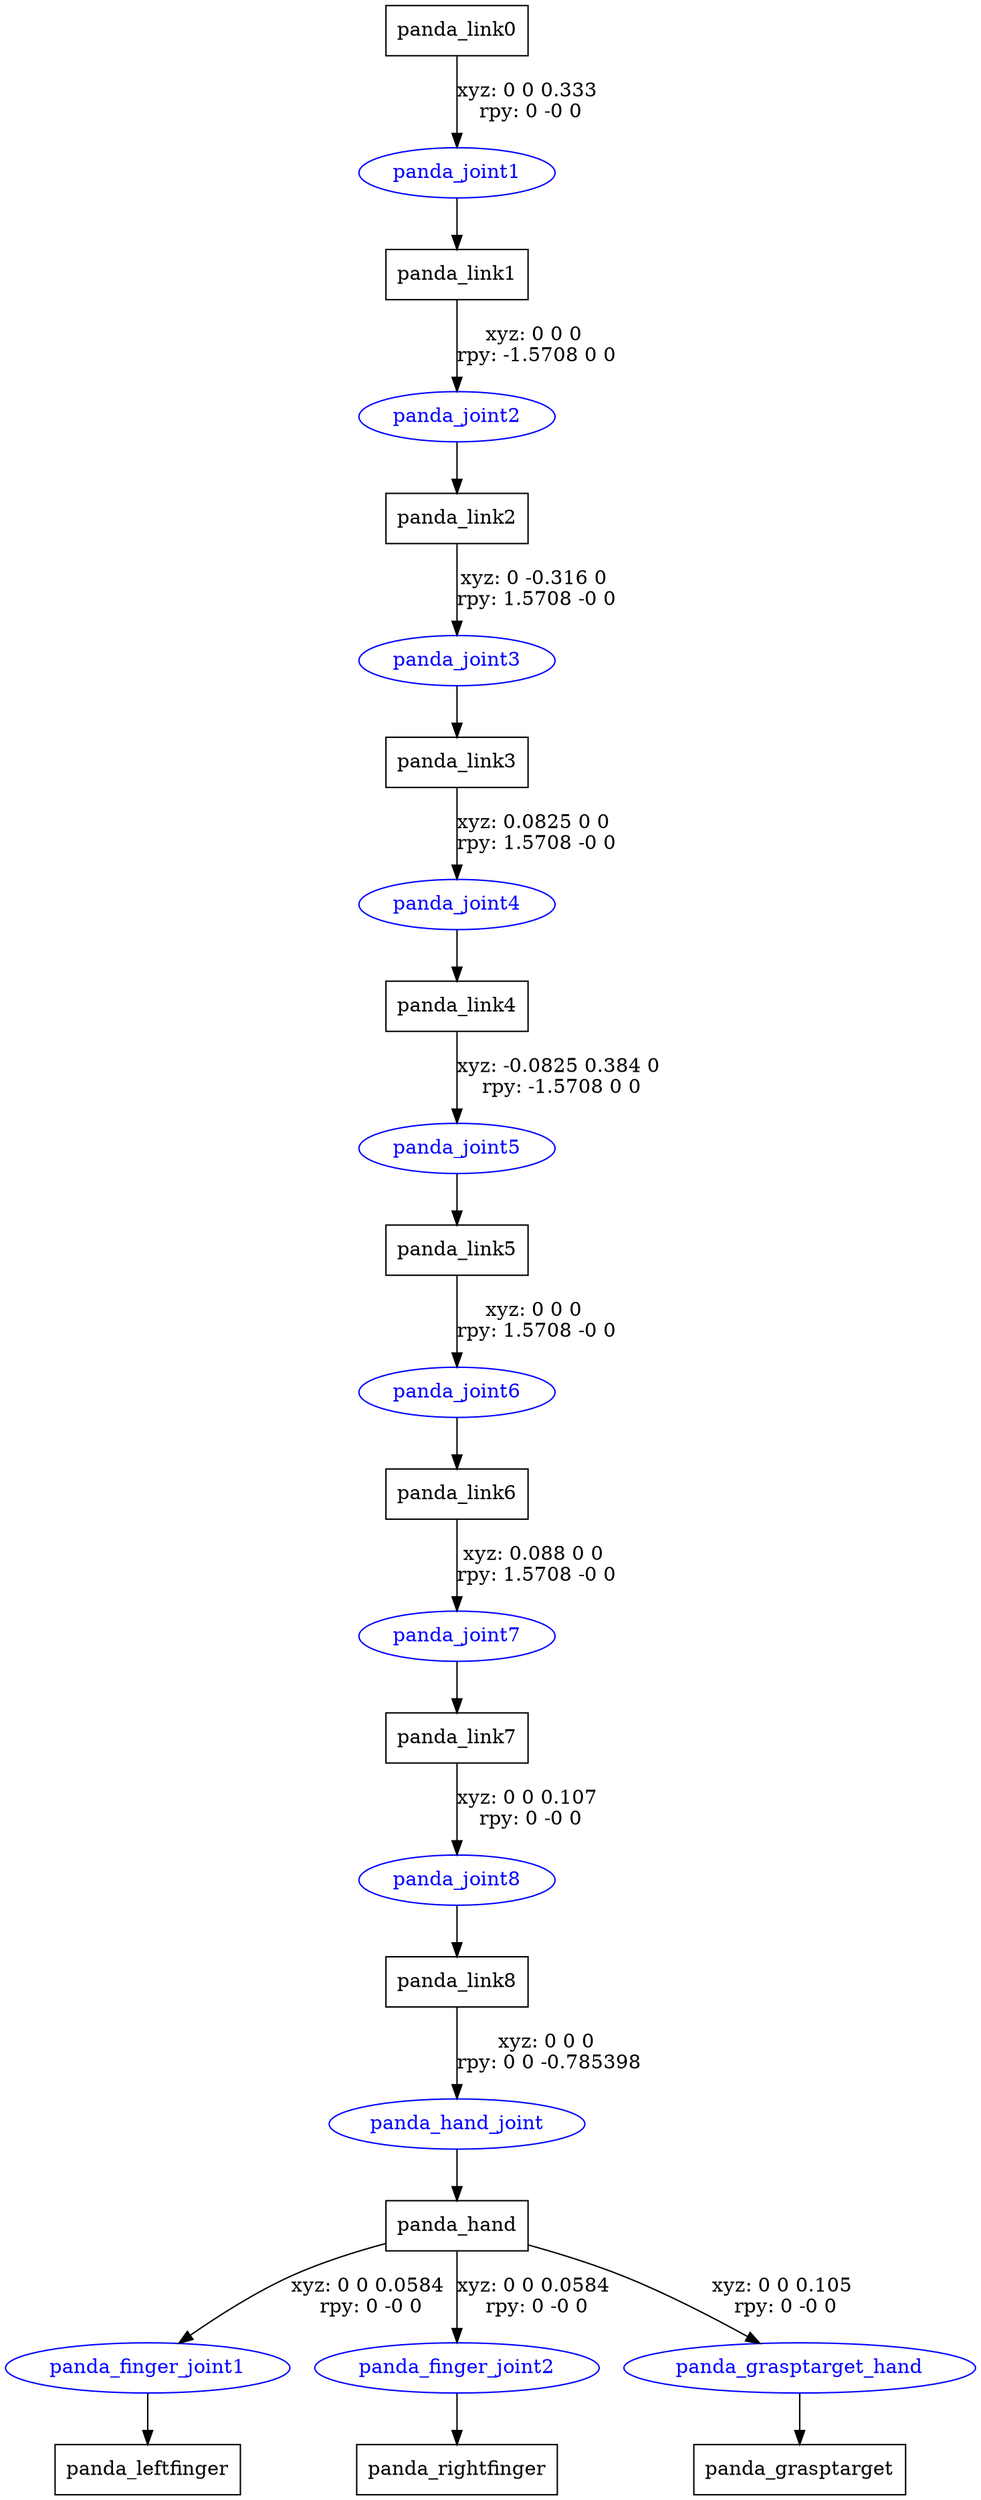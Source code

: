 digraph G {
node [shape=box];
"panda_link0" [label="panda_link0"];
"panda_link1" [label="panda_link1"];
"panda_link2" [label="panda_link2"];
"panda_link3" [label="panda_link3"];
"panda_link4" [label="panda_link4"];
"panda_link5" [label="panda_link5"];
"panda_link6" [label="panda_link6"];
"panda_link7" [label="panda_link7"];
"panda_link8" [label="panda_link8"];
"panda_hand" [label="panda_hand"];
"panda_leftfinger" [label="panda_leftfinger"];
"panda_rightfinger" [label="panda_rightfinger"];
"panda_grasptarget" [label="panda_grasptarget"];
node [shape=ellipse, color=blue, fontcolor=blue];
"panda_link0" -> "panda_joint1" [label="xyz: 0 0 0.333 \nrpy: 0 -0 0"]
"panda_joint1" -> "panda_link1"
"panda_link1" -> "panda_joint2" [label="xyz: 0 0 0 \nrpy: -1.5708 0 0"]
"panda_joint2" -> "panda_link2"
"panda_link2" -> "panda_joint3" [label="xyz: 0 -0.316 0 \nrpy: 1.5708 -0 0"]
"panda_joint3" -> "panda_link3"
"panda_link3" -> "panda_joint4" [label="xyz: 0.0825 0 0 \nrpy: 1.5708 -0 0"]
"panda_joint4" -> "panda_link4"
"panda_link4" -> "panda_joint5" [label="xyz: -0.0825 0.384 0 \nrpy: -1.5708 0 0"]
"panda_joint5" -> "panda_link5"
"panda_link5" -> "panda_joint6" [label="xyz: 0 0 0 \nrpy: 1.5708 -0 0"]
"panda_joint6" -> "panda_link6"
"panda_link6" -> "panda_joint7" [label="xyz: 0.088 0 0 \nrpy: 1.5708 -0 0"]
"panda_joint7" -> "panda_link7"
"panda_link7" -> "panda_joint8" [label="xyz: 0 0 0.107 \nrpy: 0 -0 0"]
"panda_joint8" -> "panda_link8"
"panda_link8" -> "panda_hand_joint" [label="xyz: 0 0 0 \nrpy: 0 0 -0.785398"]
"panda_hand_joint" -> "panda_hand"
"panda_hand" -> "panda_finger_joint1" [label="xyz: 0 0 0.0584 \nrpy: 0 -0 0"]
"panda_finger_joint1" -> "panda_leftfinger"
"panda_hand" -> "panda_finger_joint2" [label="xyz: 0 0 0.0584 \nrpy: 0 -0 0"]
"panda_finger_joint2" -> "panda_rightfinger"
"panda_hand" -> "panda_grasptarget_hand" [label="xyz: 0 0 0.105 \nrpy: 0 -0 0"]
"panda_grasptarget_hand" -> "panda_grasptarget"
}
